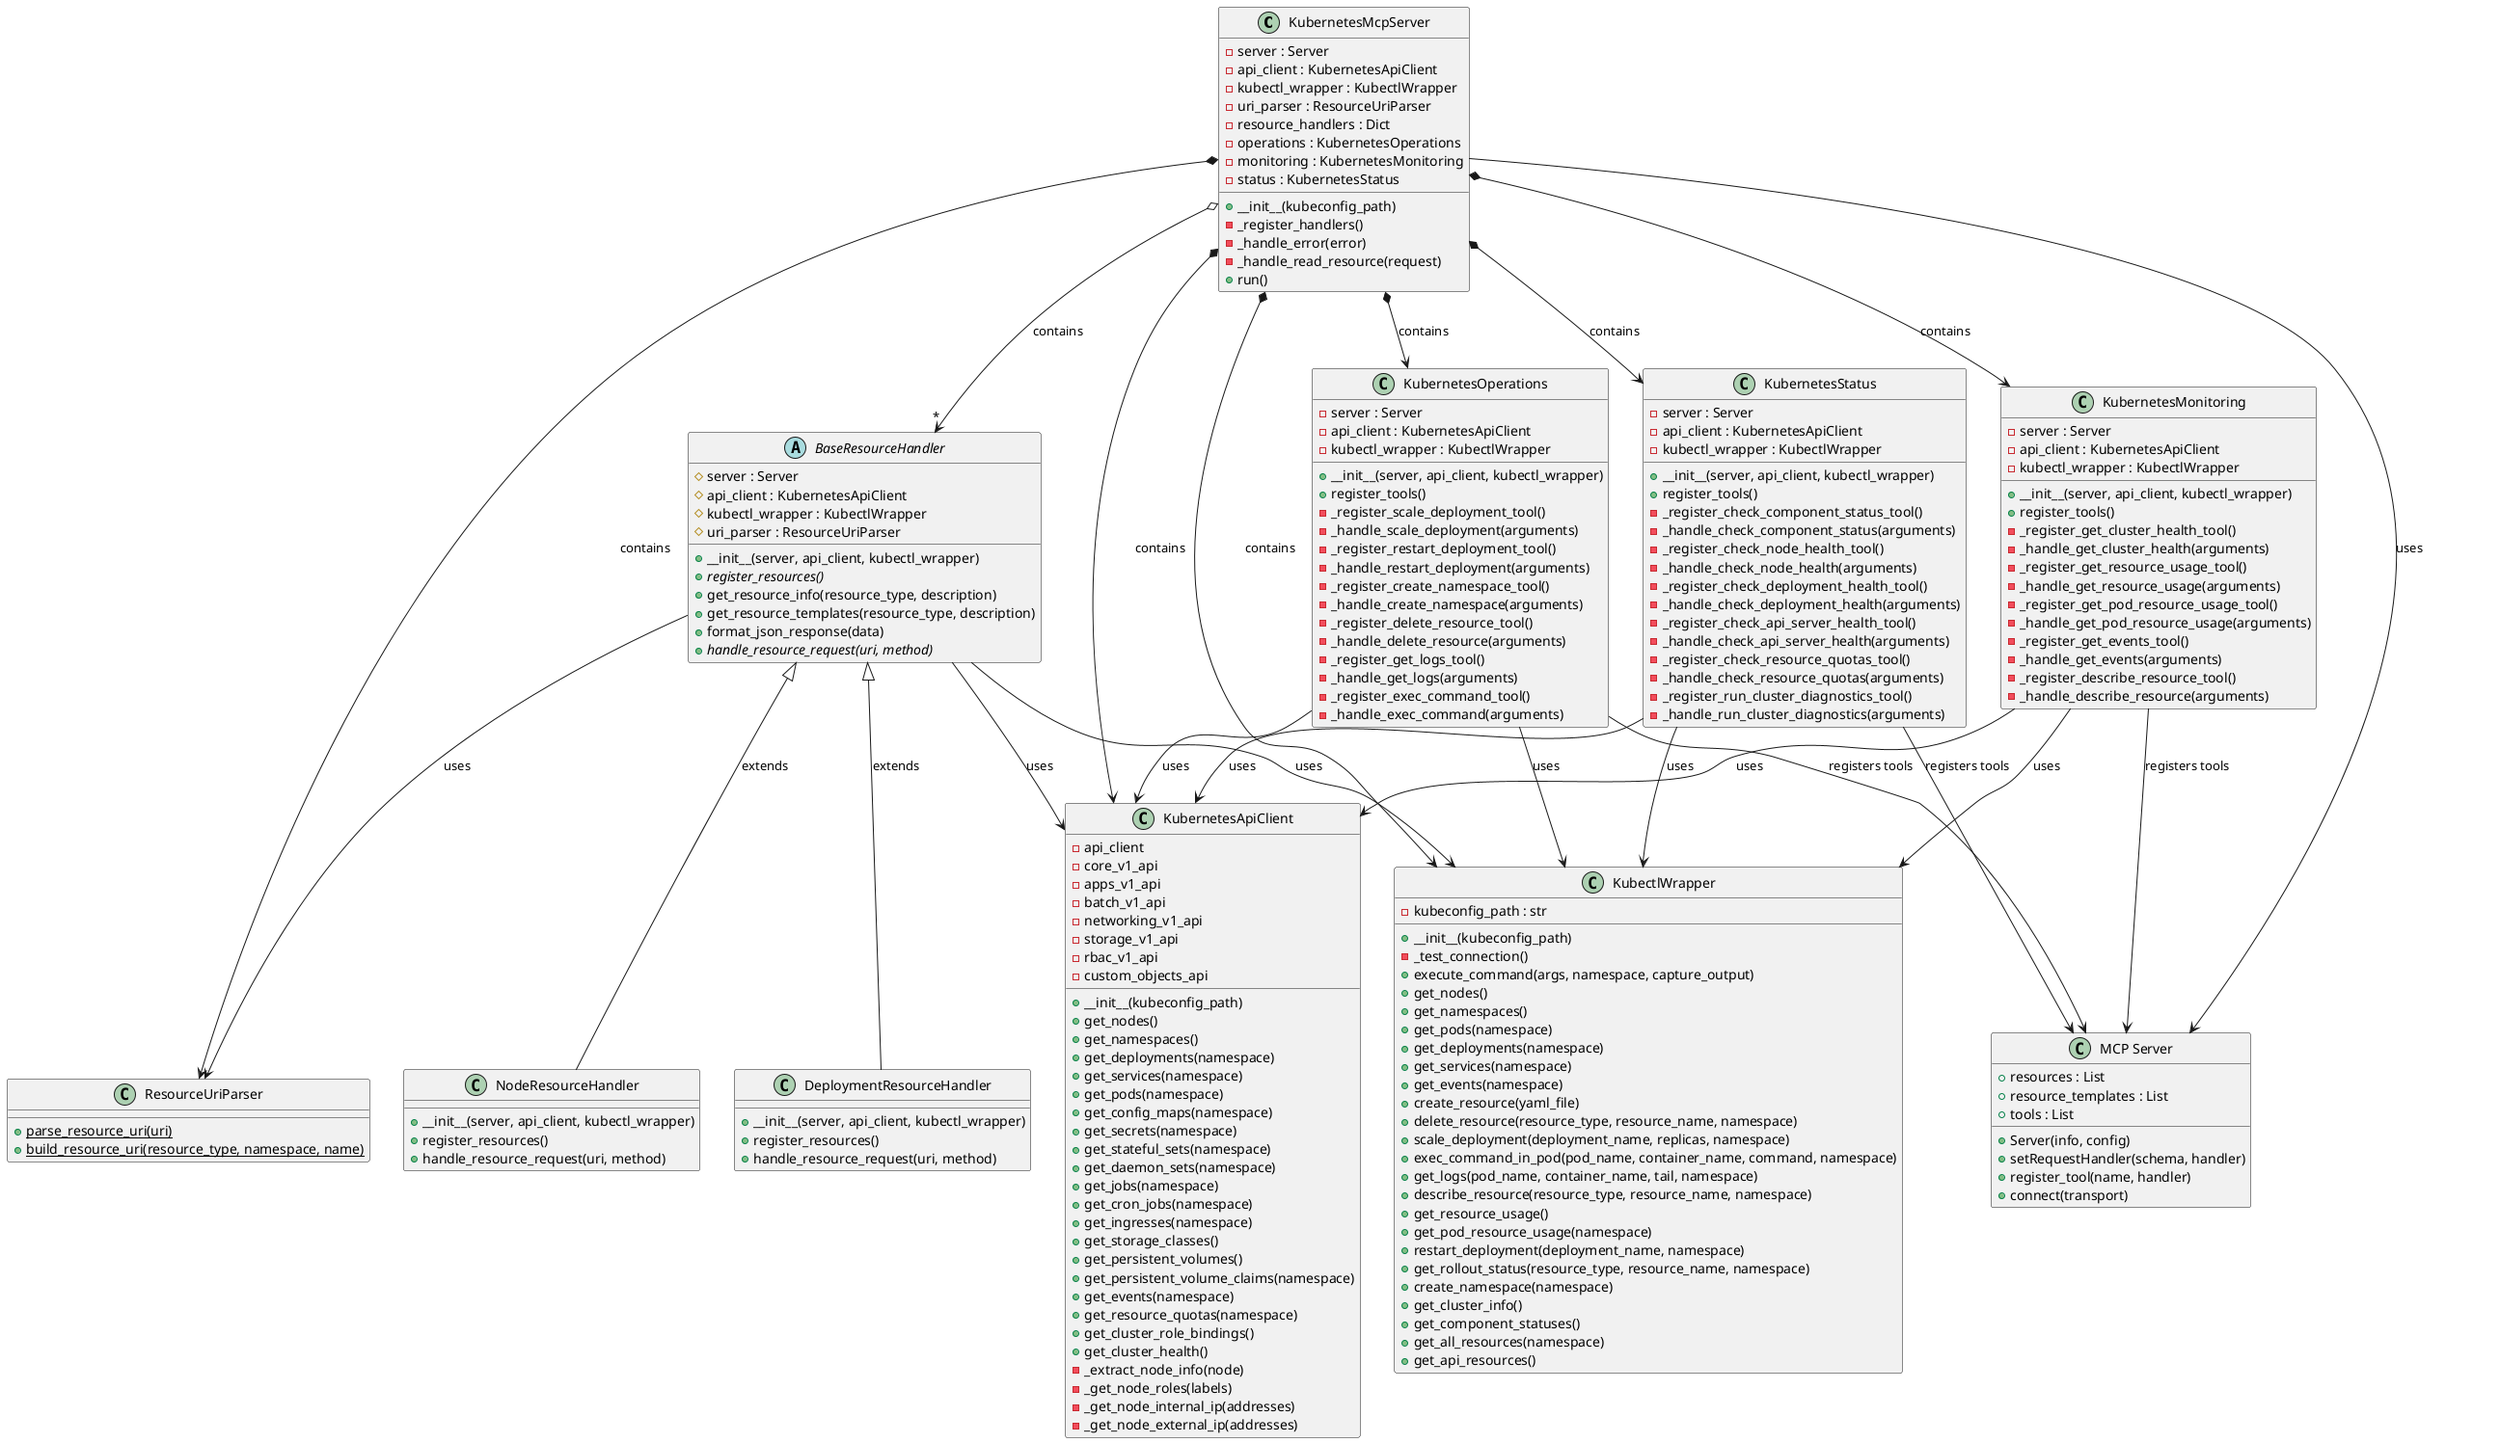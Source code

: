 @startuml MCP Kubernetes Server Class Diagram

' Main Server Class
class KubernetesMcpServer {
  - server : Server
  - api_client : KubernetesApiClient
  - kubectl_wrapper : KubectlWrapper
  - uri_parser : ResourceUriParser
  - resource_handlers : Dict
  - operations : KubernetesOperations
  - monitoring : KubernetesMonitoring
  - status : KubernetesStatus
  + __init__(kubeconfig_path)
  - _register_handlers()
  - _handle_error(error)
  - _handle_read_resource(request)
  + run()
}

' Kubernetes API Interface
class KubernetesApiClient {
  - api_client 
  - core_v1_api
  - apps_v1_api
  - batch_v1_api
  - networking_v1_api
  - storage_v1_api
  - rbac_v1_api
  - custom_objects_api
  + __init__(kubeconfig_path)
  + get_nodes()
  + get_namespaces()
  + get_deployments(namespace)
  + get_services(namespace)
  + get_pods(namespace)
  + get_config_maps(namespace)
  + get_secrets(namespace)
  + get_stateful_sets(namespace)
  + get_daemon_sets(namespace)
  + get_jobs(namespace)
  + get_cron_jobs(namespace)
  + get_ingresses(namespace)
  + get_storage_classes()
  + get_persistent_volumes()
  + get_persistent_volume_claims(namespace)
  + get_events(namespace)
  + get_resource_quotas(namespace)
  + get_cluster_role_bindings()
  + get_cluster_health()
  - _extract_node_info(node)
  - _get_node_roles(labels)
  - _get_node_internal_ip(addresses)
  - _get_node_external_ip(addresses)
}

class KubectlWrapper {
  - kubeconfig_path : str
  + __init__(kubeconfig_path)
  - _test_connection()
  + execute_command(args, namespace, capture_output)
  + get_nodes()
  + get_namespaces()
  + get_pods(namespace)
  + get_deployments(namespace)
  + get_services(namespace)
  + get_events(namespace)
  + create_resource(yaml_file)
  + delete_resource(resource_type, resource_name, namespace)
  + scale_deployment(deployment_name, replicas, namespace)
  + exec_command_in_pod(pod_name, container_name, command, namespace)
  + get_logs(pod_name, container_name, tail, namespace)
  + describe_resource(resource_type, resource_name, namespace)
  + get_resource_usage()
  + get_pod_resource_usage(namespace)
  + restart_deployment(deployment_name, namespace)
  + get_rollout_status(resource_type, resource_name, namespace)
  + create_namespace(namespace)
  + get_cluster_info()
  + get_component_statuses()
  + get_all_resources(namespace)
  + get_api_resources()
}

' Resource Handlers
class ResourceUriParser {
  + {static} parse_resource_uri(uri)
  + {static} build_resource_uri(resource_type, namespace, name)
}

abstract class BaseResourceHandler {
  # server : Server
  # api_client : KubernetesApiClient
  # kubectl_wrapper : KubectlWrapper
  # uri_parser : ResourceUriParser
  + __init__(server, api_client, kubectl_wrapper)
  + {abstract} register_resources()
  + get_resource_info(resource_type, description)
  + get_resource_templates(resource_type, description)
  + format_json_response(data)
  + {abstract} handle_resource_request(uri, method)
}

class NodeResourceHandler {
  + __init__(server, api_client, kubectl_wrapper)
  + register_resources()
  + handle_resource_request(uri, method)
}

class DeploymentResourceHandler {
  + __init__(server, api_client, kubectl_wrapper)
  + register_resources()
  + handle_resource_request(uri, method)
}

' Tool Handlers
class KubernetesOperations {
  - server : Server
  - api_client : KubernetesApiClient
  - kubectl_wrapper : KubectlWrapper
  + __init__(server, api_client, kubectl_wrapper)
  + register_tools()
  - _register_scale_deployment_tool()
  - _handle_scale_deployment(arguments)
  - _register_restart_deployment_tool()
  - _handle_restart_deployment(arguments)
  - _register_create_namespace_tool()
  - _handle_create_namespace(arguments)
  - _register_delete_resource_tool()
  - _handle_delete_resource(arguments)
  - _register_get_logs_tool()
  - _handle_get_logs(arguments)
  - _register_exec_command_tool()
  - _handle_exec_command(arguments)
}

class KubernetesMonitoring {
  - server : Server
  - api_client : KubernetesApiClient
  - kubectl_wrapper : KubectlWrapper
  + __init__(server, api_client, kubectl_wrapper)
  + register_tools()
  - _register_get_cluster_health_tool()
  - _handle_get_cluster_health(arguments)
  - _register_get_resource_usage_tool()
  - _handle_get_resource_usage(arguments)
  - _register_get_pod_resource_usage_tool()
  - _handle_get_pod_resource_usage(arguments)
  - _register_get_events_tool()
  - _handle_get_events(arguments)
  - _register_describe_resource_tool()
  - _handle_describe_resource(arguments)
}

class KubernetesStatus {
  - server : Server
  - api_client : KubernetesApiClient
  - kubectl_wrapper : KubectlWrapper
  + __init__(server, api_client, kubectl_wrapper)
  + register_tools()
  - _register_check_component_status_tool()
  - _handle_check_component_status(arguments)
  - _register_check_node_health_tool()
  - _handle_check_node_health(arguments)
  - _register_check_deployment_health_tool()
  - _handle_check_deployment_health(arguments)
  - _register_check_api_server_health_tool()
  - _handle_check_api_server_health(arguments)
  - _register_check_resource_quotas_tool()
  - _handle_check_resource_quotas(arguments)
  - _register_run_cluster_diagnostics_tool()
  - _handle_run_cluster_diagnostics(arguments)
}

' External Classes
class "MCP Server" as MCPServer {
  + Server(info, config)
  + setRequestHandler(schema, handler)
  + register_tool(name, handler)
  + connect(transport)
  + resources : List
  + resource_templates : List
  + tools : List
}

' Define relationships
KubernetesMcpServer --> MCPServer : uses
KubernetesMcpServer *--> KubernetesApiClient : contains
KubernetesMcpServer *--> KubectlWrapper : contains
KubernetesMcpServer *--> ResourceUriParser : contains
KubernetesMcpServer *--> KubernetesOperations : contains
KubernetesMcpServer *--> KubernetesMonitoring : contains
KubernetesMcpServer *--> KubernetesStatus : contains
KubernetesMcpServer o--> "*" BaseResourceHandler : contains

BaseResourceHandler <|-- NodeResourceHandler : extends
BaseResourceHandler <|-- DeploymentResourceHandler : extends
BaseResourceHandler --> ResourceUriParser : uses
BaseResourceHandler --> KubernetesApiClient : uses
BaseResourceHandler --> KubectlWrapper : uses

KubernetesOperations --> KubernetesApiClient : uses
KubernetesOperations --> KubectlWrapper : uses
KubernetesOperations --> MCPServer : registers tools

KubernetesMonitoring --> KubernetesApiClient : uses
KubernetesMonitoring --> KubectlWrapper : uses
KubernetesMonitoring --> MCPServer : registers tools

KubernetesStatus --> KubernetesApiClient : uses
KubernetesStatus --> KubectlWrapper : uses
KubernetesStatus --> MCPServer : registers tools

@enduml
